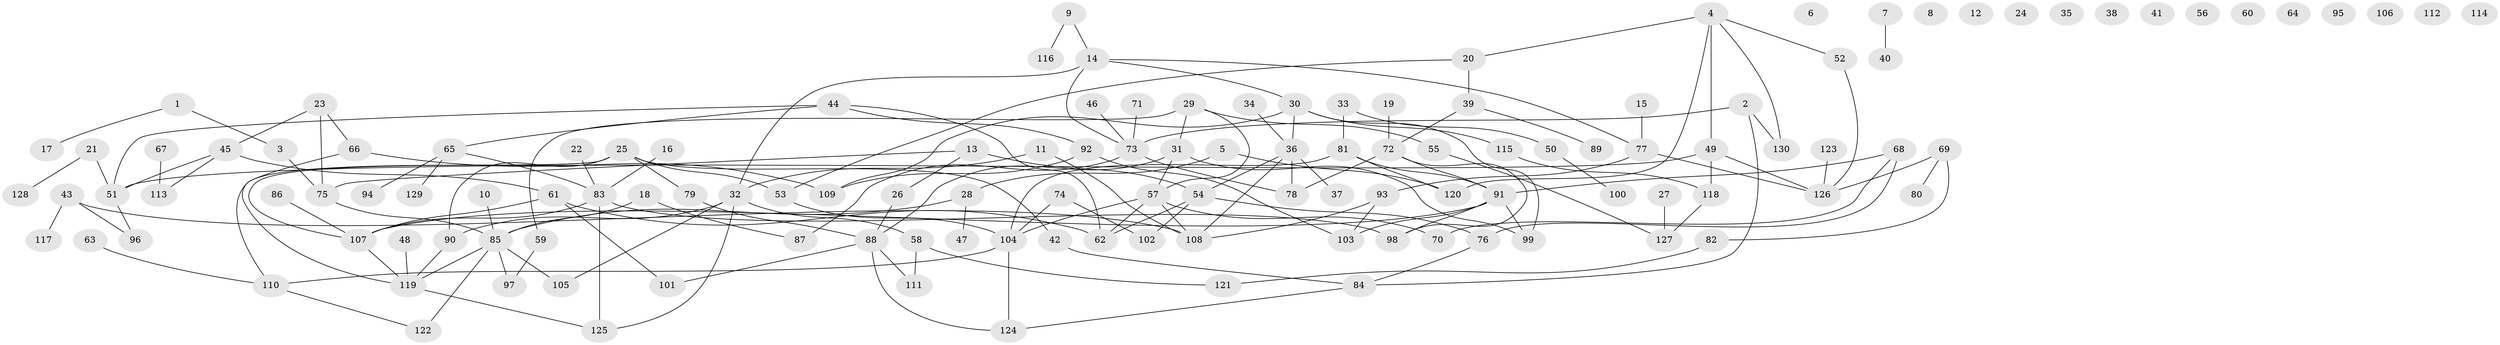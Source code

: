 // Generated by graph-tools (version 1.1) at 2025/00/03/09/25 03:00:44]
// undirected, 130 vertices, 166 edges
graph export_dot {
graph [start="1"]
  node [color=gray90,style=filled];
  1;
  2;
  3;
  4;
  5;
  6;
  7;
  8;
  9;
  10;
  11;
  12;
  13;
  14;
  15;
  16;
  17;
  18;
  19;
  20;
  21;
  22;
  23;
  24;
  25;
  26;
  27;
  28;
  29;
  30;
  31;
  32;
  33;
  34;
  35;
  36;
  37;
  38;
  39;
  40;
  41;
  42;
  43;
  44;
  45;
  46;
  47;
  48;
  49;
  50;
  51;
  52;
  53;
  54;
  55;
  56;
  57;
  58;
  59;
  60;
  61;
  62;
  63;
  64;
  65;
  66;
  67;
  68;
  69;
  70;
  71;
  72;
  73;
  74;
  75;
  76;
  77;
  78;
  79;
  80;
  81;
  82;
  83;
  84;
  85;
  86;
  87;
  88;
  89;
  90;
  91;
  92;
  93;
  94;
  95;
  96;
  97;
  98;
  99;
  100;
  101;
  102;
  103;
  104;
  105;
  106;
  107;
  108;
  109;
  110;
  111;
  112;
  113;
  114;
  115;
  116;
  117;
  118;
  119;
  120;
  121;
  122;
  123;
  124;
  125;
  126;
  127;
  128;
  129;
  130;
  1 -- 3;
  1 -- 17;
  2 -- 73;
  2 -- 84;
  2 -- 130;
  3 -- 75;
  4 -- 20;
  4 -- 49;
  4 -- 52;
  4 -- 120;
  4 -- 130;
  5 -- 28;
  5 -- 120;
  7 -- 40;
  9 -- 14;
  9 -- 116;
  10 -- 85;
  11 -- 32;
  11 -- 108;
  13 -- 26;
  13 -- 54;
  13 -- 75;
  14 -- 30;
  14 -- 32;
  14 -- 73;
  14 -- 77;
  15 -- 77;
  16 -- 83;
  18 -- 85;
  18 -- 87;
  19 -- 72;
  20 -- 39;
  20 -- 53;
  21 -- 51;
  21 -- 128;
  22 -- 83;
  23 -- 45;
  23 -- 66;
  23 -- 75;
  25 -- 42;
  25 -- 53;
  25 -- 79;
  25 -- 90;
  25 -- 107;
  25 -- 110;
  26 -- 88;
  27 -- 127;
  28 -- 47;
  28 -- 85;
  29 -- 31;
  29 -- 55;
  29 -- 57;
  29 -- 59;
  30 -- 36;
  30 -- 99;
  30 -- 109;
  30 -- 115;
  31 -- 57;
  31 -- 88;
  31 -- 99;
  32 -- 58;
  32 -- 90;
  32 -- 105;
  32 -- 125;
  33 -- 50;
  33 -- 81;
  34 -- 36;
  36 -- 37;
  36 -- 54;
  36 -- 78;
  36 -- 108;
  39 -- 72;
  39 -- 89;
  42 -- 84;
  43 -- 96;
  43 -- 108;
  43 -- 117;
  44 -- 51;
  44 -- 62;
  44 -- 65;
  44 -- 92;
  45 -- 51;
  45 -- 61;
  45 -- 113;
  46 -- 73;
  48 -- 119;
  49 -- 51;
  49 -- 118;
  49 -- 126;
  50 -- 100;
  51 -- 96;
  52 -- 126;
  53 -- 104;
  54 -- 62;
  54 -- 76;
  54 -- 102;
  55 -- 127;
  57 -- 62;
  57 -- 70;
  57 -- 104;
  57 -- 108;
  58 -- 111;
  58 -- 121;
  59 -- 97;
  61 -- 62;
  61 -- 101;
  61 -- 107;
  63 -- 110;
  65 -- 83;
  65 -- 94;
  65 -- 129;
  66 -- 109;
  66 -- 119;
  67 -- 113;
  68 -- 70;
  68 -- 76;
  68 -- 91;
  69 -- 80;
  69 -- 82;
  69 -- 126;
  71 -- 73;
  72 -- 78;
  72 -- 91;
  72 -- 98;
  73 -- 78;
  73 -- 87;
  74 -- 102;
  74 -- 104;
  75 -- 85;
  76 -- 84;
  77 -- 93;
  77 -- 126;
  79 -- 88;
  81 -- 91;
  81 -- 104;
  81 -- 120;
  82 -- 121;
  83 -- 98;
  83 -- 107;
  83 -- 125;
  84 -- 124;
  85 -- 97;
  85 -- 105;
  85 -- 119;
  85 -- 122;
  86 -- 107;
  88 -- 101;
  88 -- 111;
  88 -- 124;
  90 -- 119;
  91 -- 98;
  91 -- 99;
  91 -- 103;
  91 -- 107;
  92 -- 103;
  92 -- 109;
  93 -- 103;
  93 -- 108;
  104 -- 110;
  104 -- 124;
  107 -- 119;
  110 -- 122;
  115 -- 118;
  118 -- 127;
  119 -- 125;
  123 -- 126;
}
